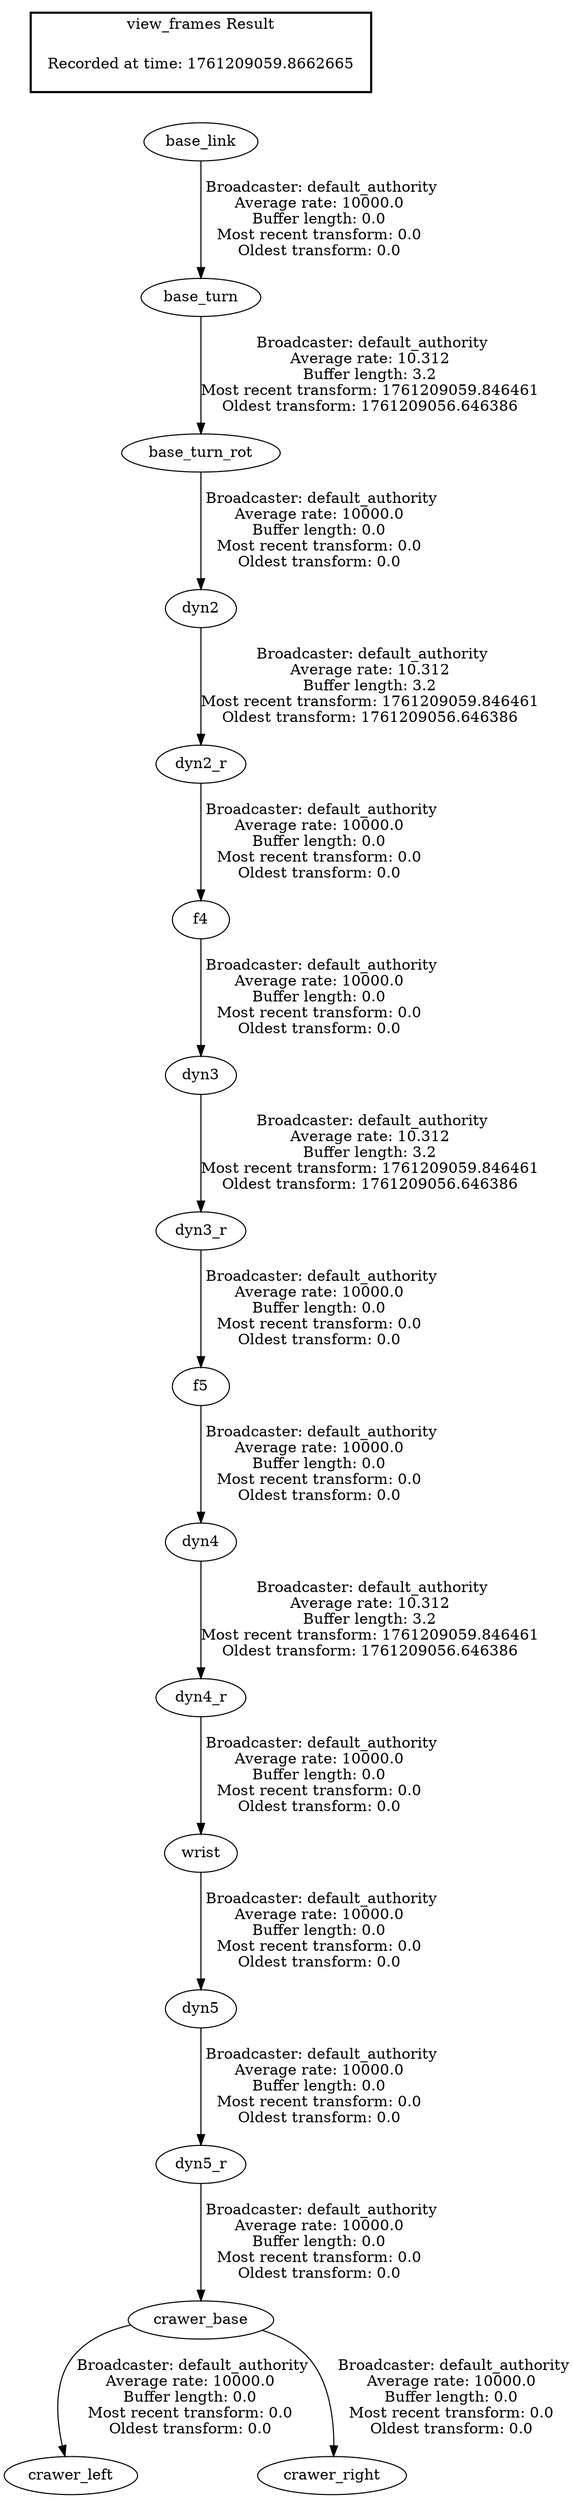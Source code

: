 digraph G {
"base_turn" -> "base_turn_rot"[label=" Broadcaster: default_authority\nAverage rate: 10.312\nBuffer length: 3.2\nMost recent transform: 1761209059.846461\nOldest transform: 1761209056.646386\n"];
"base_link" -> "base_turn"[label=" Broadcaster: default_authority\nAverage rate: 10000.0\nBuffer length: 0.0\nMost recent transform: 0.0\nOldest transform: 0.0\n"];
"dyn2" -> "dyn2_r"[label=" Broadcaster: default_authority\nAverage rate: 10.312\nBuffer length: 3.2\nMost recent transform: 1761209059.846461\nOldest transform: 1761209056.646386\n"];
"base_turn_rot" -> "dyn2"[label=" Broadcaster: default_authority\nAverage rate: 10000.0\nBuffer length: 0.0\nMost recent transform: 0.0\nOldest transform: 0.0\n"];
"dyn3" -> "dyn3_r"[label=" Broadcaster: default_authority\nAverage rate: 10.312\nBuffer length: 3.2\nMost recent transform: 1761209059.846461\nOldest transform: 1761209056.646386\n"];
"f4" -> "dyn3"[label=" Broadcaster: default_authority\nAverage rate: 10000.0\nBuffer length: 0.0\nMost recent transform: 0.0\nOldest transform: 0.0\n"];
"dyn4" -> "dyn4_r"[label=" Broadcaster: default_authority\nAverage rate: 10.312\nBuffer length: 3.2\nMost recent transform: 1761209059.846461\nOldest transform: 1761209056.646386\n"];
"f5" -> "dyn4"[label=" Broadcaster: default_authority\nAverage rate: 10000.0\nBuffer length: 0.0\nMost recent transform: 0.0\nOldest transform: 0.0\n"];
"crawer_base" -> "crawer_left"[label=" Broadcaster: default_authority\nAverage rate: 10000.0\nBuffer length: 0.0\nMost recent transform: 0.0\nOldest transform: 0.0\n"];
"dyn5_r" -> "crawer_base"[label=" Broadcaster: default_authority\nAverage rate: 10000.0\nBuffer length: 0.0\nMost recent transform: 0.0\nOldest transform: 0.0\n"];
"crawer_base" -> "crawer_right"[label=" Broadcaster: default_authority\nAverage rate: 10000.0\nBuffer length: 0.0\nMost recent transform: 0.0\nOldest transform: 0.0\n"];
"dyn2_r" -> "f4"[label=" Broadcaster: default_authority\nAverage rate: 10000.0\nBuffer length: 0.0\nMost recent transform: 0.0\nOldest transform: 0.0\n"];
"dyn3_r" -> "f5"[label=" Broadcaster: default_authority\nAverage rate: 10000.0\nBuffer length: 0.0\nMost recent transform: 0.0\nOldest transform: 0.0\n"];
"dyn5" -> "dyn5_r"[label=" Broadcaster: default_authority\nAverage rate: 10000.0\nBuffer length: 0.0\nMost recent transform: 0.0\nOldest transform: 0.0\n"];
"wrist" -> "dyn5"[label=" Broadcaster: default_authority\nAverage rate: 10000.0\nBuffer length: 0.0\nMost recent transform: 0.0\nOldest transform: 0.0\n"];
"dyn4_r" -> "wrist"[label=" Broadcaster: default_authority\nAverage rate: 10000.0\nBuffer length: 0.0\nMost recent transform: 0.0\nOldest transform: 0.0\n"];
edge [style=invis];
 subgraph cluster_legend { style=bold; color=black; label ="view_frames Result";
"Recorded at time: 1761209059.8662665"[ shape=plaintext ] ;
}->"base_link";
}